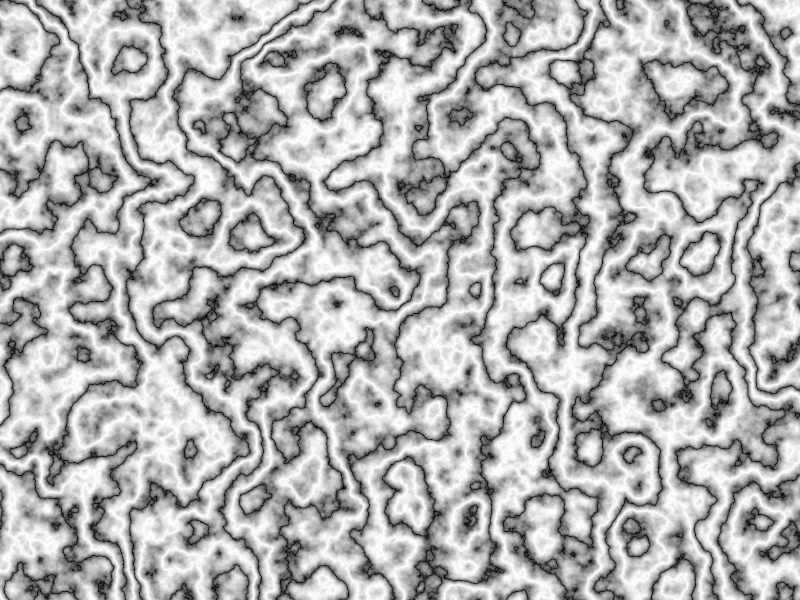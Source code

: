 // POV-Ray 3.7 Scene File " ... .pov"
// author:  ...
// date:    ...
//--------------------------------------------------------------------------
#version 3.7;
global_settings{ assumed_gamma 1.0 }
#default{ finish{ ambient 0.1 diffuse 0.9 }} 
//--------------------------------------------------------------------------
#include "colors.inc"
#include "textures.inc"
#include "glass.inc"
#include "metals.inc"
#include "golds.inc"
#include "stones.inc"
#include "woods.inc"
#include "shapes.inc"
#include "shapes2.inc"
#include "functions.inc"
#include "math.inc"
#include "transforms.inc"
//--------------------------------------------------------------------------
// camera ------------------------------------------------------------------
#declare Camera_0 = camera {perspective angle 70
                            location  <0.0 , 0.0 ,0.0>
                            right     x*image_width/image_height
                            look_at   <0.0 , 0.0 , 1.0>}
#ifndef (EXT_CAMERA)
	camera{Camera_0}
#end
// sun ----------------------------------------------------------------------
light_source{< 0,0,-3000> color White}
// sky ----------------------------------------------------------------------
/*sky_sphere { pigment { gradient <0,1,0>
                       color_map { [0.00 rgb <0.6,0.7,1.0>]
                                   [0.35 rgb <0.1,0.0,0.8>]
                                   [0.65 rgb <0.1,0.0,0.8>]
                                   [1.00 rgb <0.6,0.7,1.0>] 
                                 } 
                       scale 2         
                     } // end of pigment
           } //end of skysphere
*/
// background -------------------------------------------------------------------
/*
plane{ <0,1,0>, 0 
       texture{ pigment{ checker color rgb<1,1,1>*1.2 color rgb<0.25,0.15,0.1>*0 scale .25}
                //pigment { color White*0.5 }
              //normal { bumps 0.75 scale 0.025}
                finish { phong 0.1}
              } // end of texture
     } // end of plane
plane{ <0,0,-1>, -1
       texture{ pigment{ checker color rgb<1,1,1>*1.2 color rgb<0.25,0.15,0.1>*0 scale .25}
                //pigment { color White*0.7 }
              //normal { bumps 0.75 scale 0.025}
                finish { phong 0.1}
              } // end of texture
     } // end of plane
*/
//---------------------------------------------------------------------------
//---------------------------- objects in scene ----------------------------
//---------------------------------------------------------------------------
#declare sphere1=sphere{ <0,0,0>, 0.50 

        texture{ pigment{ bozo turbulence 0.76
                         color_map { [0.5 rgb <0.20, 0.20, 1.0>]
                                     [0.6 rgb <1,1,1>]
                                     [1.0 rgb <0.5,0.5,0.5>]}
                         scale 0.25
                       }
                finish { phong 1 } 
                rotate<0,0,0> scale 1 translate<0,0,0>
              } // end of texture 

      } // end of sphere ----------------------------------- 
      
        
#declare box1=box { <-1.00, 0.00, -1.00>,< 1.00, 2.00, 1.00>   

       texture{ pigment{ Blood_Sky }   
                finish { phong 1 } 
                rotate<0,0,0> scale 1 translate<0,0,0>
              } // end of texture 

    } // end of box --------------------------------------
    
#declare box2=box { <-1.00, 0.00, -1.00>,< 1.00, 2.00, 1.00>   

       texture{ pigment{ Apocalypse }   
                finish { phong 1 } 
                rotate<0,0,0> scale 1 translate<0,0,0>
              } // end of texture 

    } // end of box --------------------------------------
    
#declare sinusoid = function {
	#local k = 2*pi/0.05;
	(cos(k*x)+1) * (cos(k*y)+1)/5+0.2
}

//--------------------------------------------
// White noise texture from F. Huguet and F. Devernay, "A Variational Method for Scene Flow Estimation from Stereo Sequences", Proc. ICCV 2007
#declare My_Marble_Map =
color_map {
  [0.0 color Black]
  [1.0 color White]
}

#declare My_Marble = 
pigment {
    marble
    turbulence 2
    color_map { My_Marble_Map }
}

#declare My_Texture =
    texture { 
        pigment { My_Marble }
        scale 0.04
	finish { ambient <1,1,1>}
    }
//-------------------------------------------

#declare disk = cylinder { <0,0,0>,<0,0,0.1>, 1
texture{ pigment{ function { sinusoid(x,y,z) } scale 1} }
}

#declare board = box { <-0.5, -0.5, -0.001>, <0.5, 0.5, 0.001>
//texture{ pigment{ function { sinusoid(x,y,z) } scale 1} }
texture{ My_Texture }
}
    
object { board
	scale 2  rotate<0,0,0>  translate<0,0,0.6>  
	no_shadow
}
